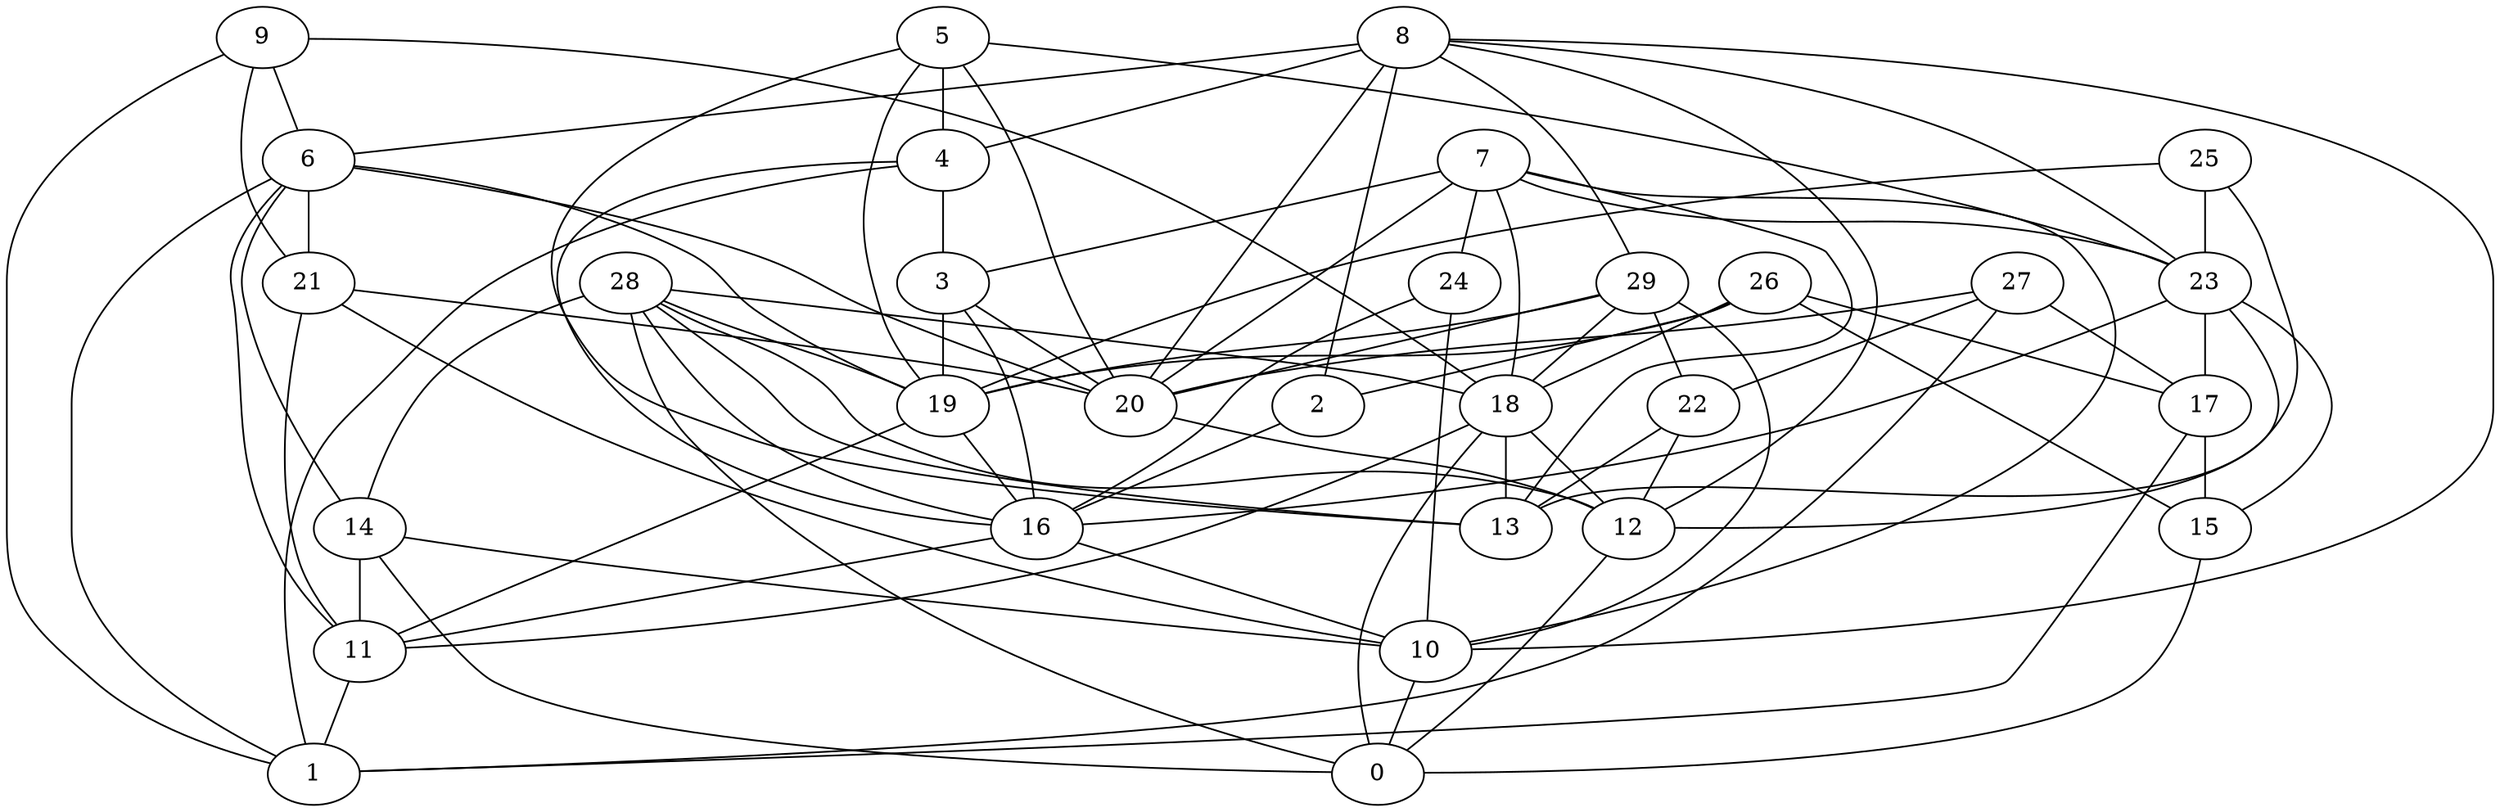 digraph GG_graph {

subgraph G_graph {
edge [color = black]
"24" -> "16" [dir = none]
"24" -> "10" [dir = none]
"11" -> "1" [dir = none]
"18" -> "0" [dir = none]
"18" -> "11" [dir = none]
"18" -> "12" [dir = none]
"18" -> "13" [dir = none]
"27" -> "20" [dir = none]
"27" -> "22" [dir = none]
"27" -> "1" [dir = none]
"27" -> "17" [dir = none]
"9" -> "21" [dir = none]
"9" -> "6" [dir = none]
"9" -> "1" [dir = none]
"9" -> "18" [dir = none]
"22" -> "13" [dir = none]
"22" -> "12" [dir = none]
"15" -> "0" [dir = none]
"29" -> "18" [dir = none]
"29" -> "20" [dir = none]
"29" -> "19" [dir = none]
"29" -> "10" [dir = none]
"29" -> "22" [dir = none]
"28" -> "12" [dir = none]
"28" -> "13" [dir = none]
"28" -> "14" [dir = none]
"28" -> "18" [dir = none]
"28" -> "16" [dir = none]
"28" -> "19" [dir = none]
"28" -> "0" [dir = none]
"17" -> "1" [dir = none]
"10" -> "0" [dir = none]
"7" -> "20" [dir = none]
"7" -> "13" [dir = none]
"7" -> "24" [dir = none]
"7" -> "23" [dir = none]
"7" -> "18" [dir = none]
"7" -> "3" [dir = none]
"7" -> "10" [dir = none]
"26" -> "18" [dir = none]
"26" -> "15" [dir = none]
"26" -> "17" [dir = none]
"26" -> "2" [dir = none]
"26" -> "19" [dir = none]
"14" -> "11" [dir = none]
"14" -> "10" [dir = none]
"14" -> "0" [dir = none]
"19" -> "16" [dir = none]
"19" -> "11" [dir = none]
"20" -> "12" [dir = none]
"4" -> "16" [dir = none]
"4" -> "1" [dir = none]
"4" -> "3" [dir = none]
"5" -> "23" [dir = none]
"5" -> "19" [dir = none]
"5" -> "20" [dir = none]
"5" -> "13" [dir = none]
"5" -> "4" [dir = none]
"8" -> "4" [dir = none]
"8" -> "12" [dir = none]
"8" -> "29" [dir = none]
"8" -> "20" [dir = none]
"8" -> "6" [dir = none]
"8" -> "23" [dir = none]
"8" -> "2" [dir = none]
"6" -> "1" [dir = none]
"6" -> "14" [dir = none]
"6" -> "20" [dir = none]
"6" -> "21" [dir = none]
"6" -> "11" [dir = none]
"3" -> "16" [dir = none]
"3" -> "20" [dir = none]
"3" -> "19" [dir = none]
"16" -> "10" [dir = none]
"16" -> "11" [dir = none]
"12" -> "0" [dir = none]
"21" -> "11" [dir = none]
"21" -> "10" [dir = none]
"21" -> "20" [dir = none]
"23" -> "17" [dir = none]
"23" -> "16" [dir = none]
"23" -> "15" [dir = none]
"23" -> "12" [dir = none]
"2" -> "16" [dir = none]
"25" -> "23" [dir = none]
"25" -> "19" [dir = none]
"25" -> "13" [dir = none]
"8" -> "10" [dir = none]
"17" -> "15" [dir = none]
"6" -> "19" [dir = none]
}

}
